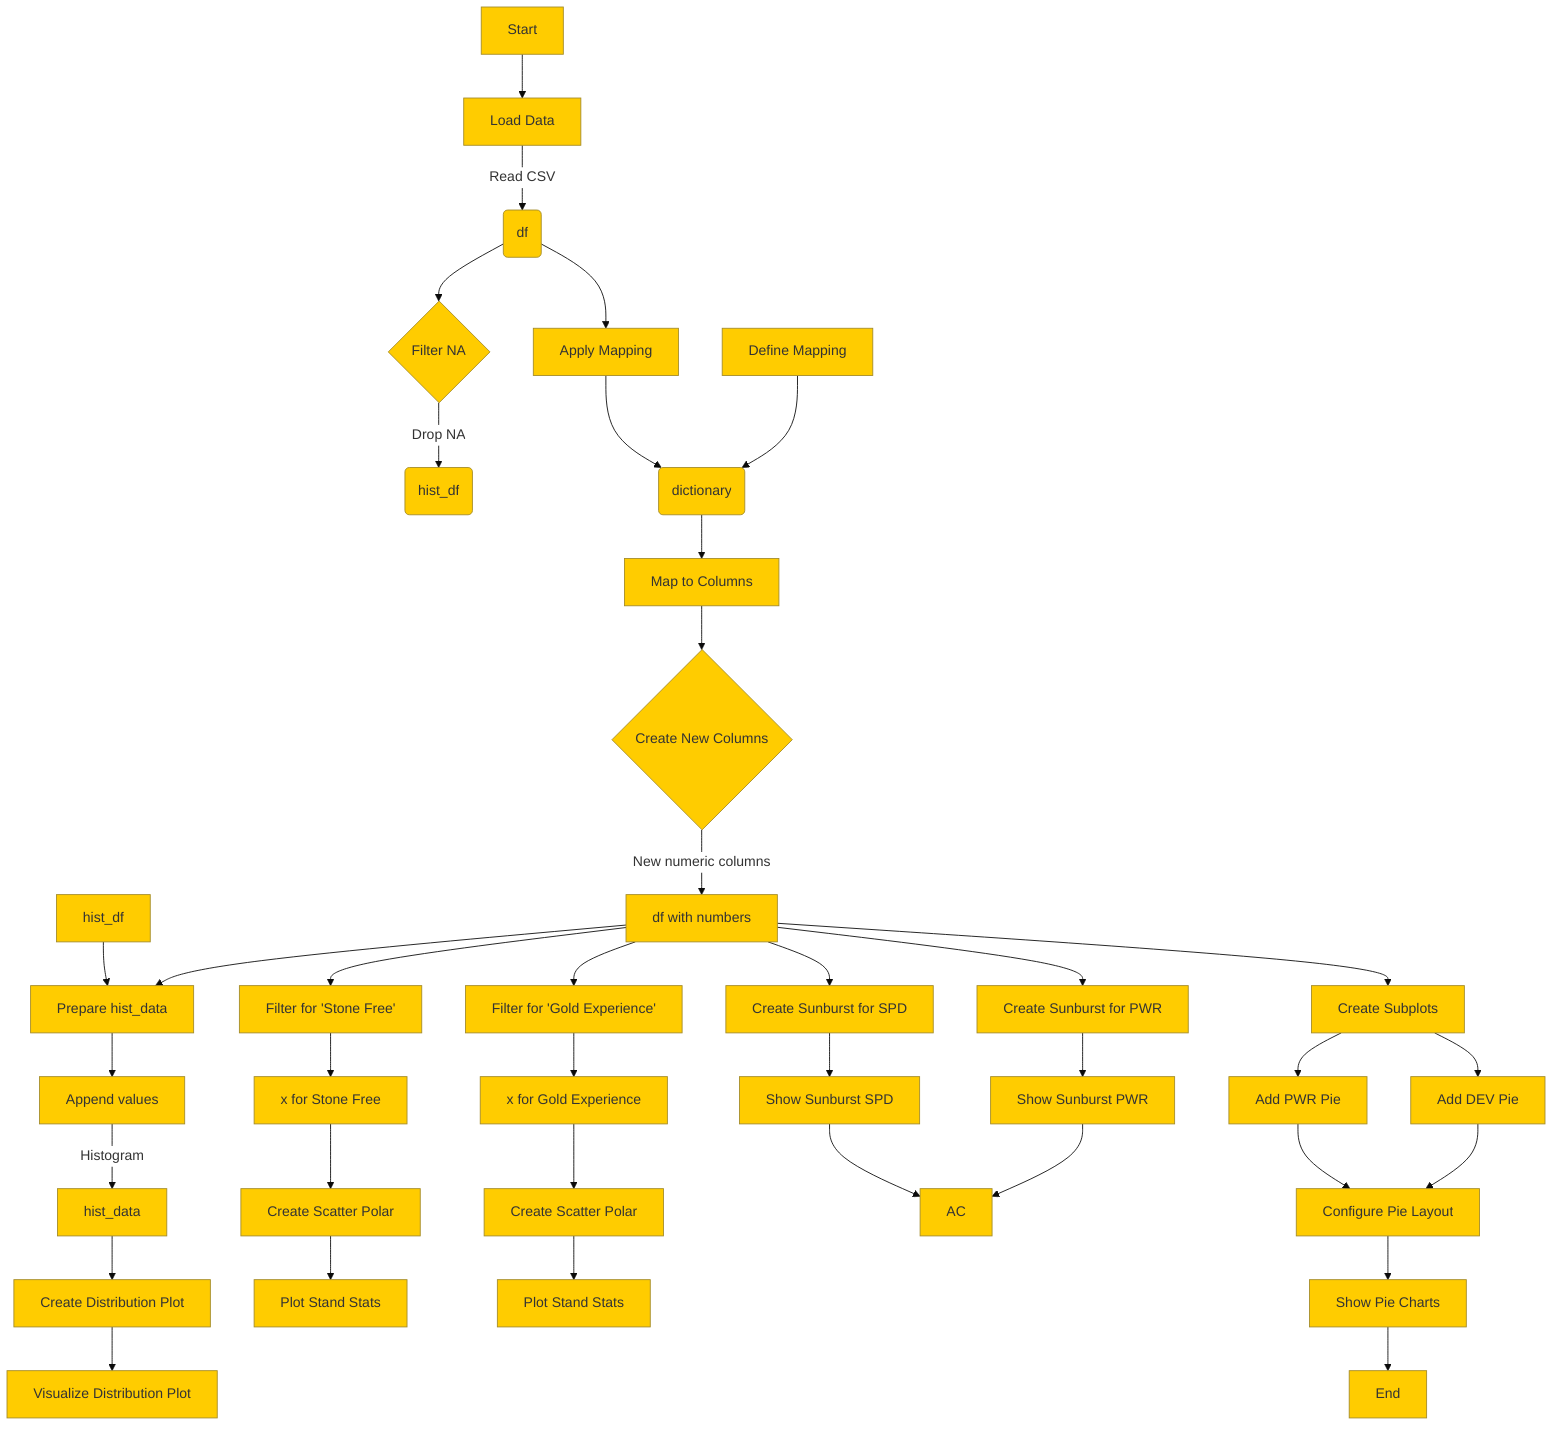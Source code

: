%%{init: {'theme': 'base', 'themeVariables': { 'primaryColor': '#ffcc00', 'edgeLabelBackground':'#ffffff', 'tertiaryColor': '#F0F0F0'}}}%%

flowchart TD
    
    A[Start] --> B[Load Data]
    
    %% Loading data from the CSV file
    B -->|Read CSV| C(df)
    
    %% DataFrame created from loaded data
    C --> D{Filter NA}
    
    %% Dropped NA values to create filtered DataFrame
    D -->|Drop NA| E(hist_df)
    
    %% Mapping dictionary creation
    F[Define Mapping] --> G(dictionary)
    
    %% Applying mapping to DataFrame
    C --> H[Apply Mapping]
    H --> G
    G --> I[Map to Columns]
    I --> J{Create New Columns}
    J -->|New numeric columns| K[df with numbers]
    
    %% Preparing data for visualization
    K --> L[Prepare hist_data]
    L --> M[Append values]
    M -->|Histogram| N[hist_data]
    hist_df --> L
    
    %% Plotting and Analysis
    N --> O[Create Distribution Plot]
    O --> P[Visualize Distribution Plot]
    
    %% Specific Stand Analysis
    K --> Q[Filter for 'Stone Free']
    Q --> R[x for Stone Free]
    
    R --> S[Create Scatter Polar]
    S --> T[Plot Stand Stats]
    
    K --> U[Filter for 'Gold Experience']
    U --> V[x for Gold Experience]
    
    V --> W[Create Scatter Polar]
    W --> X[Plot Stand Stats]
    
    %% Sunburst Plots
    K --> Y[Create Sunburst for PWR]
    Y --> Z[Show Sunburst PWR]
    
    K --> AA[Create Sunburst for SPD]
    AA --> AB[Show Sunburst SPD]
    
    Z & AB --> AC
    
    %% Split Pie Chart
    K --> AD[Create Subplots]
    AD --> AE[Add DEV Pie]
    AD --> AF[Add PWR Pie]
    
    AE & AF --> AG[Configure Pie Layout]
    AG --> AH[Show Pie Charts]
    
    AH --> Stop[End]
    
    %% No ML models are used in this notebook